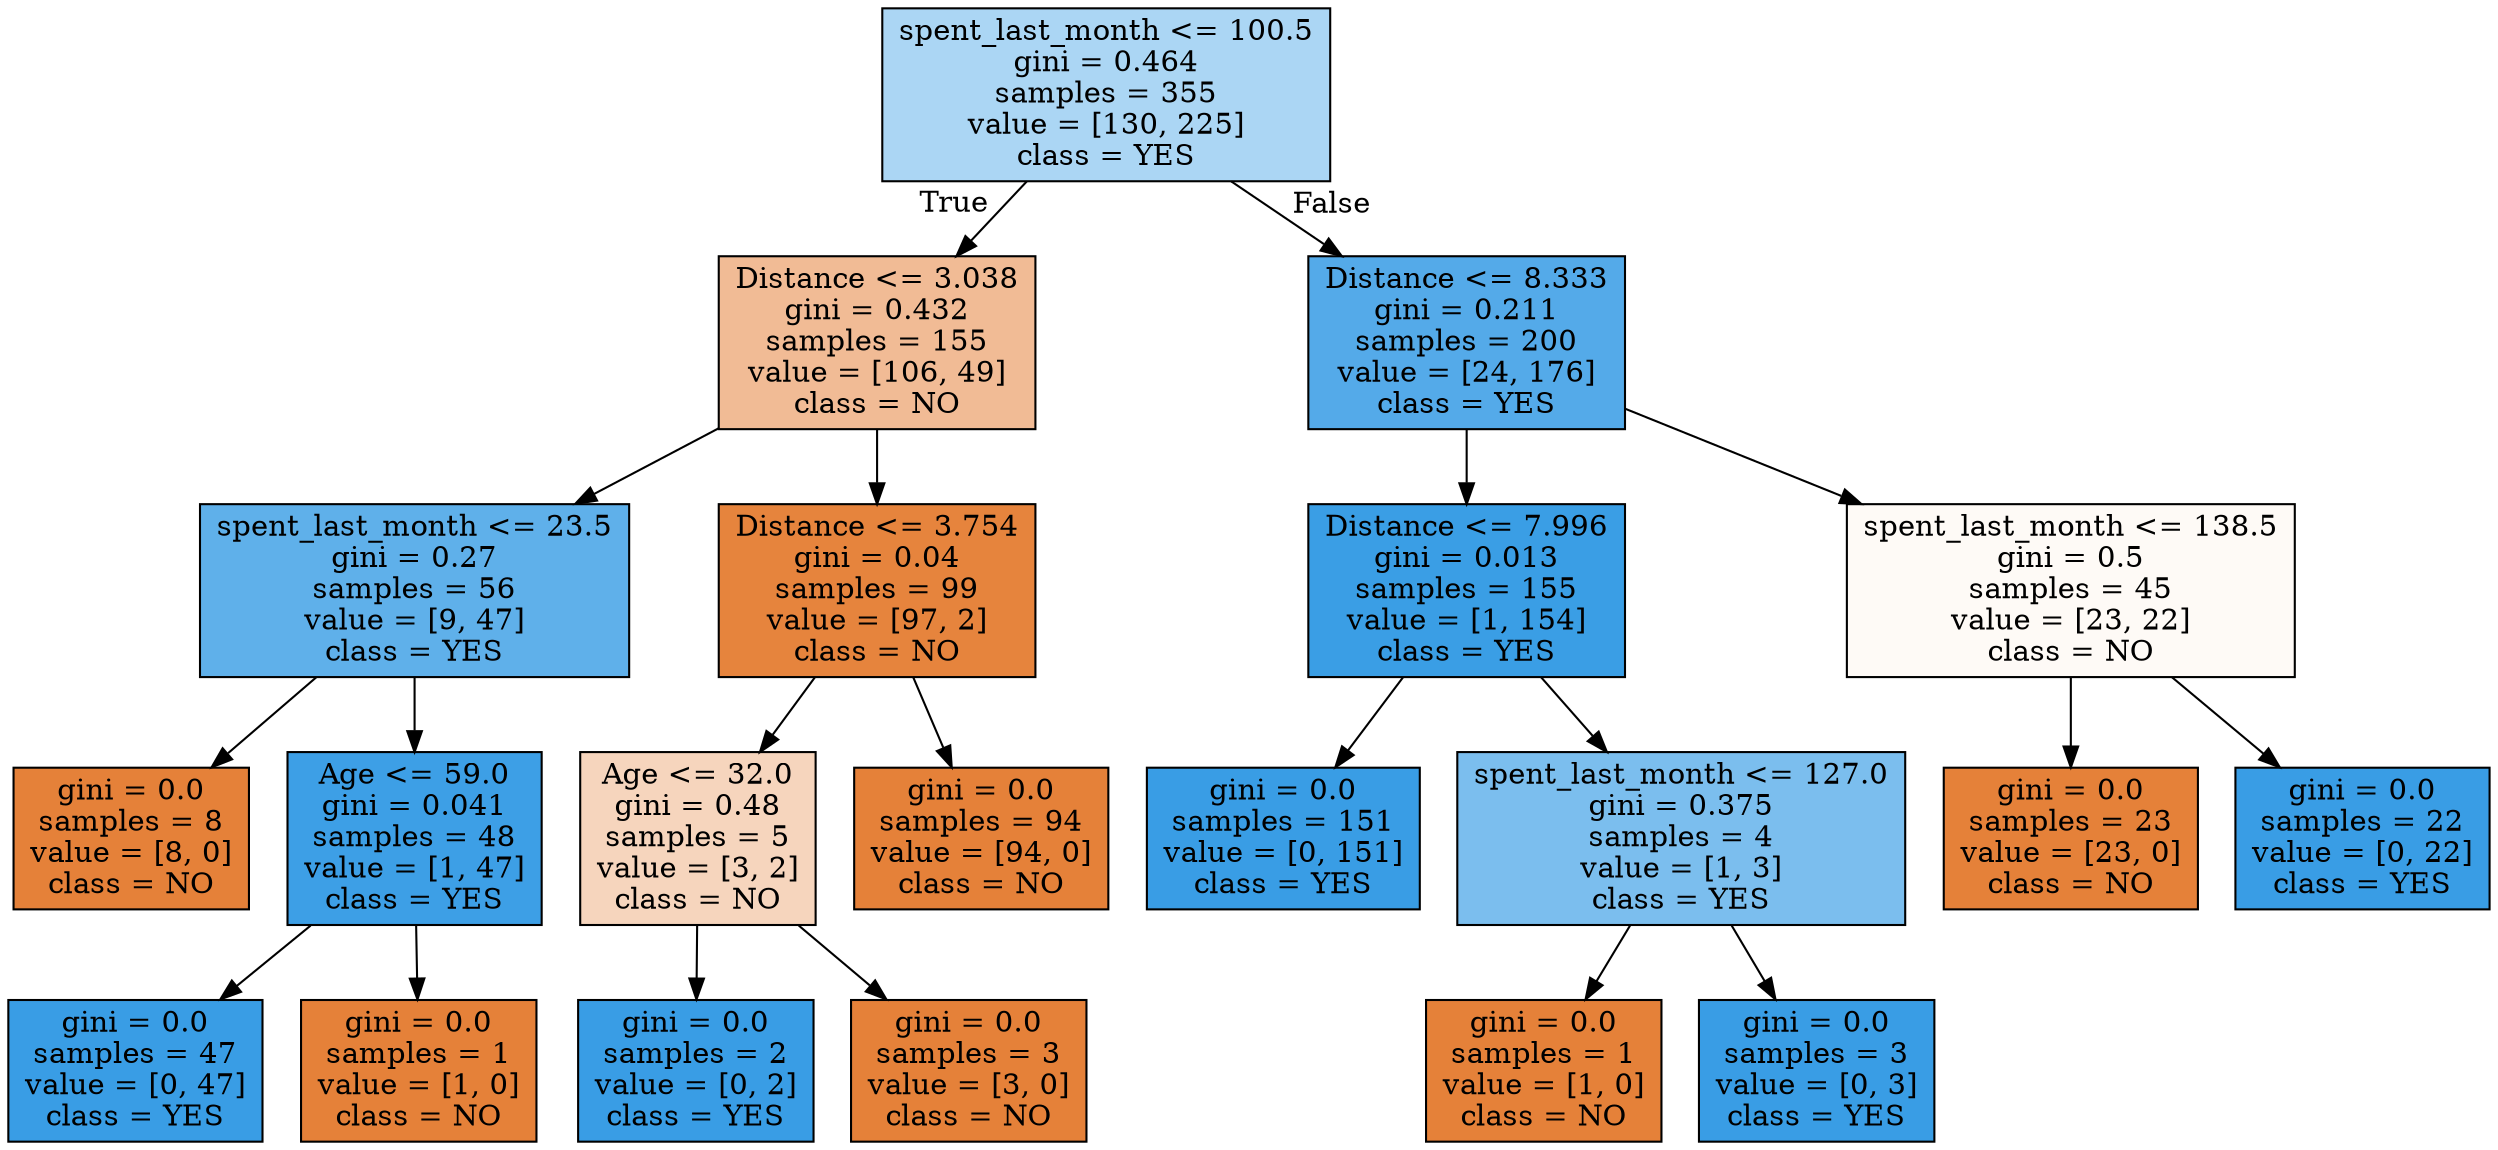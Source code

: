 digraph Tree {
node [shape=box, style="filled", color="black"] ;
0 [label="spent_last_month <= 100.5\ngini = 0.464\nsamples = 355\nvalue = [130, 225]\nclass = YES", fillcolor="#abd6f4"] ;
1 [label="Distance <= 3.038\ngini = 0.432\nsamples = 155\nvalue = [106, 49]\nclass = NO", fillcolor="#f1bb95"] ;
0 -> 1 [labeldistance=2.5, labelangle=45, headlabel="True"] ;
2 [label="spent_last_month <= 23.5\ngini = 0.27\nsamples = 56\nvalue = [9, 47]\nclass = YES", fillcolor="#5fb0ea"] ;
1 -> 2 ;
3 [label="gini = 0.0\nsamples = 8\nvalue = [8, 0]\nclass = NO", fillcolor="#e58139"] ;
2 -> 3 ;
4 [label="Age <= 59.0\ngini = 0.041\nsamples = 48\nvalue = [1, 47]\nclass = YES", fillcolor="#3d9fe6"] ;
2 -> 4 ;
5 [label="gini = 0.0\nsamples = 47\nvalue = [0, 47]\nclass = YES", fillcolor="#399de5"] ;
4 -> 5 ;
6 [label="gini = 0.0\nsamples = 1\nvalue = [1, 0]\nclass = NO", fillcolor="#e58139"] ;
4 -> 6 ;
7 [label="Distance <= 3.754\ngini = 0.04\nsamples = 99\nvalue = [97, 2]\nclass = NO", fillcolor="#e6843d"] ;
1 -> 7 ;
8 [label="Age <= 32.0\ngini = 0.48\nsamples = 5\nvalue = [3, 2]\nclass = NO", fillcolor="#f6d5bd"] ;
7 -> 8 ;
9 [label="gini = 0.0\nsamples = 2\nvalue = [0, 2]\nclass = YES", fillcolor="#399de5"] ;
8 -> 9 ;
10 [label="gini = 0.0\nsamples = 3\nvalue = [3, 0]\nclass = NO", fillcolor="#e58139"] ;
8 -> 10 ;
11 [label="gini = 0.0\nsamples = 94\nvalue = [94, 0]\nclass = NO", fillcolor="#e58139"] ;
7 -> 11 ;
12 [label="Distance <= 8.333\ngini = 0.211\nsamples = 200\nvalue = [24, 176]\nclass = YES", fillcolor="#54aae9"] ;
0 -> 12 [labeldistance=2.5, labelangle=-45, headlabel="False"] ;
13 [label="Distance <= 7.996\ngini = 0.013\nsamples = 155\nvalue = [1, 154]\nclass = YES", fillcolor="#3a9ee5"] ;
12 -> 13 ;
14 [label="gini = 0.0\nsamples = 151\nvalue = [0, 151]\nclass = YES", fillcolor="#399de5"] ;
13 -> 14 ;
15 [label="spent_last_month <= 127.0\ngini = 0.375\nsamples = 4\nvalue = [1, 3]\nclass = YES", fillcolor="#7bbeee"] ;
13 -> 15 ;
16 [label="gini = 0.0\nsamples = 1\nvalue = [1, 0]\nclass = NO", fillcolor="#e58139"] ;
15 -> 16 ;
17 [label="gini = 0.0\nsamples = 3\nvalue = [0, 3]\nclass = YES", fillcolor="#399de5"] ;
15 -> 17 ;
18 [label="spent_last_month <= 138.5\ngini = 0.5\nsamples = 45\nvalue = [23, 22]\nclass = NO", fillcolor="#fefaf6"] ;
12 -> 18 ;
19 [label="gini = 0.0\nsamples = 23\nvalue = [23, 0]\nclass = NO", fillcolor="#e58139"] ;
18 -> 19 ;
20 [label="gini = 0.0\nsamples = 22\nvalue = [0, 22]\nclass = YES", fillcolor="#399de5"] ;
18 -> 20 ;
}